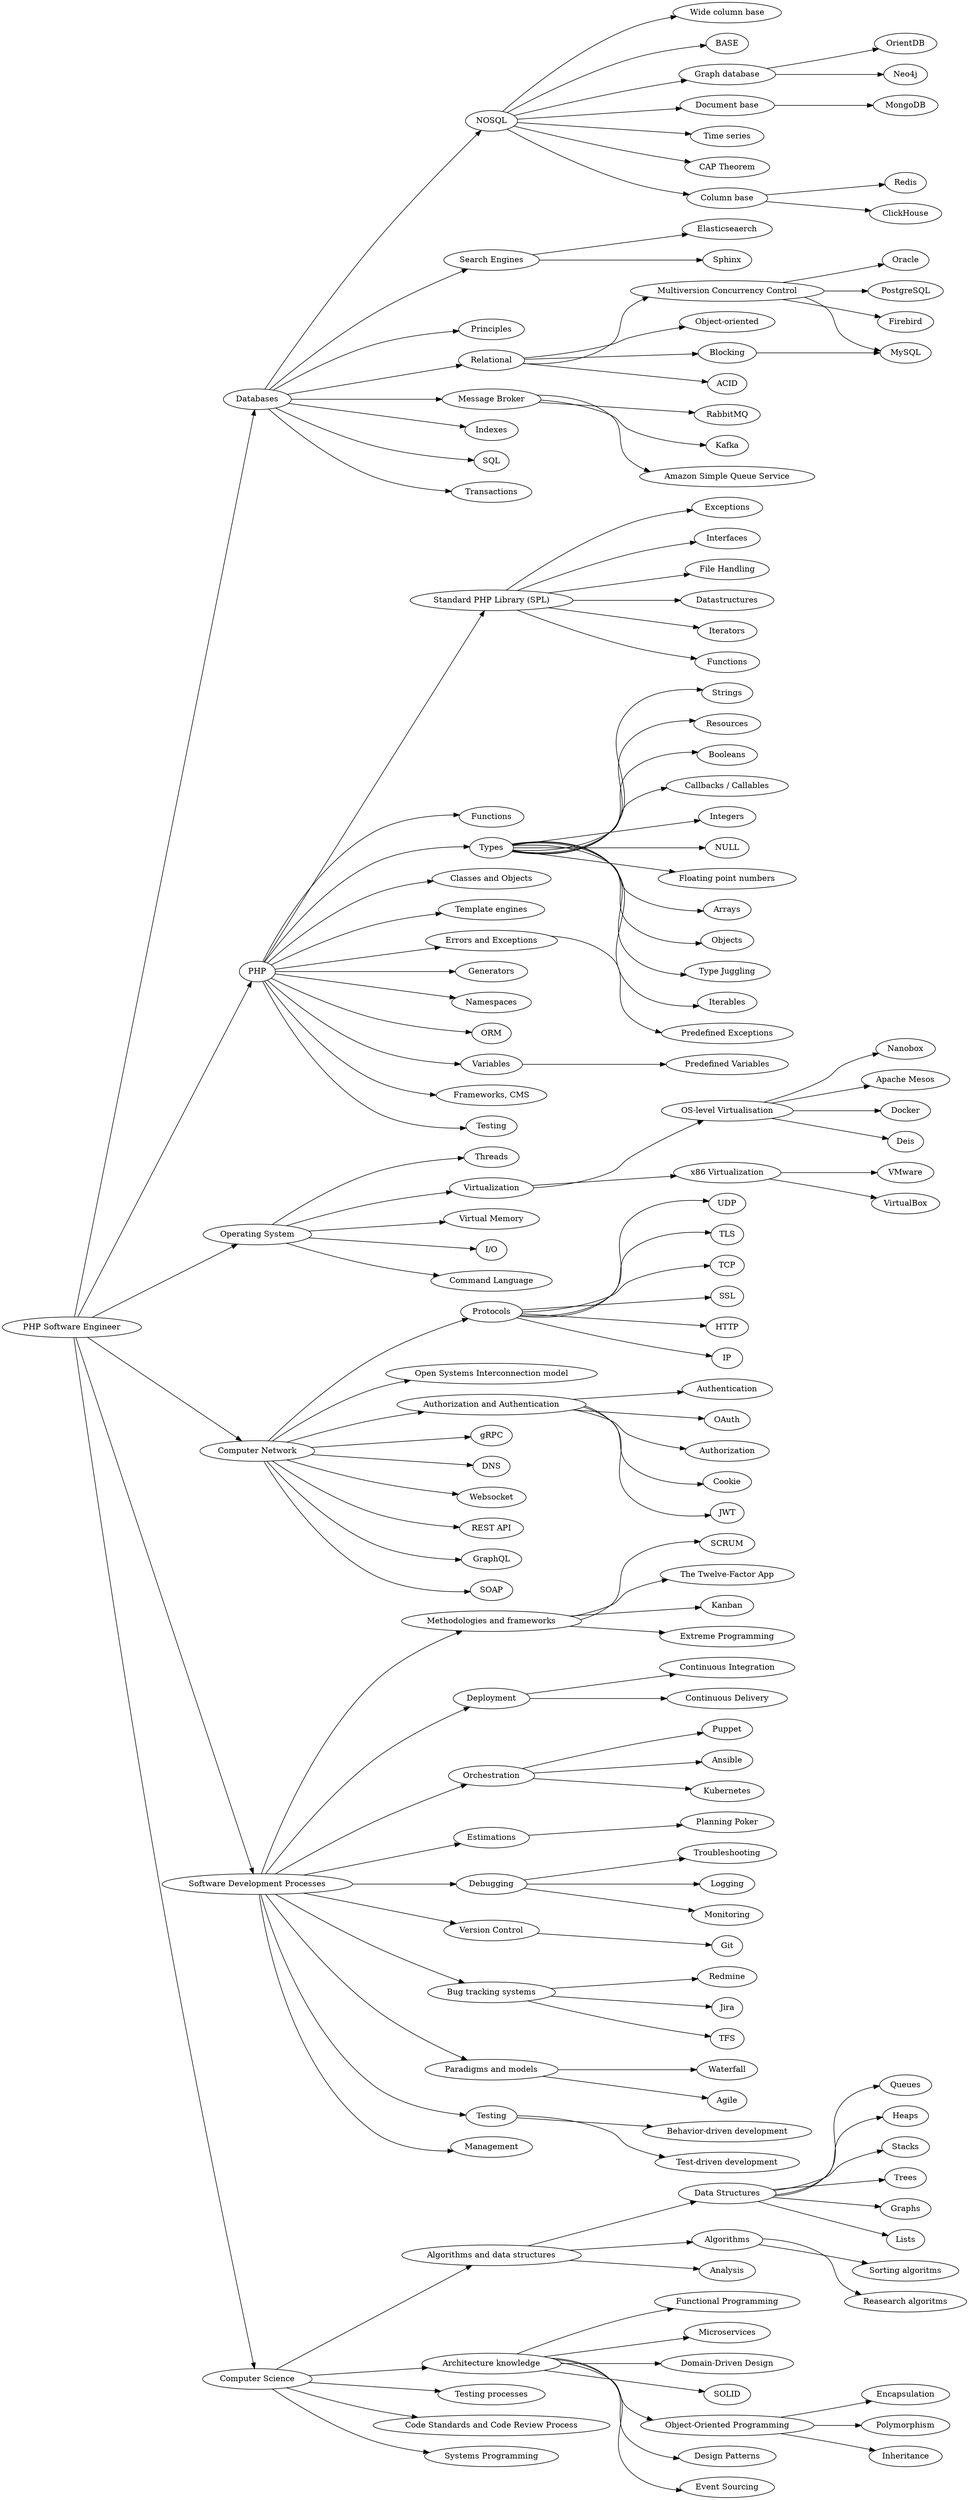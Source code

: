digraph roadmap {
	rankdir=LR;
	db_nosql->db_nosql_colwidebase;	
	db->db_search;	
	db->db_principles;	
	cs_algorithms_structures->cs_algorithms_structures_queues;	
	db_relational->db_relational_mvcc;	
	php_spl->php_spl_exceptions;	
	php->php_functions;	
	backend->os;	
	cs_algorithms_algorithms->cs_algorithms_structures_sorting;	
	php_types->php_strings;	
	net_protocols->net_protocols_udp;	
	db_nosql->db_nosql_base;	
	php->php_oop;	
	net->net_osi;	
	php->php_templates;	
	php->php_errors;	
	cs_algorithms->cs_algorithms_algorithms;	
	net_auth->net_auth_authentication;	
	os_virtualization_level->os_virtualization_level_nanobox;	
	cs_architecture->cs_architecture_func;	
	os->os_threads;	
	php_spl->php_spl_interfaces;	
	db_message_broker->db_message_broker_rabbit;	
	cs_architecture->cs_architecture_microservices;	
	dev->dev_methodologies;	
	cs_architecture->cs_architecture_ddd;	
	dev_deployment->dev_deployment_ci;	
	dev->dev_orchestration;	
	php_spl->php_spl_files;	
	cs_architecture->cs_architecture_solid;	
	dev->dev_estimation;	
	os_virtualization->os_virtualization_x86;	
	net->net_grpc;	
	dev_methodologies->dev_methodologies_scrum;	
	php_types->php_resources;	
	cs_algorithms_structures->cs_algorithms_structures_heaps;	
	db->db_nosql;	
	net->net_protocols;	
	db_relational_mvcc->db_relational_oracle;	
	os->os_virtual_memory;	
	php_types->php_booleans;	
	net->net_dns;	
	db_nosql_graph->db_nosql_orient;	
	os_virtualization_x86->os_virtualization_x86_vmware;	
	net_auth->net_auth_oauth;	
	dev_orchestration->dev_orchestration_puppet;	
	cs_architecture_oop->cs_architecture_oop_encapsulation;	
	backend->cs;	
	dev_debugging->dev_debugging_troubleshooting;	
	dev_version->dev_version_git;	
	db_search->db_search_elasticseaerch;	
	php_types->php_callbacks;	
	dev_trackers->dev_trackers_redmine;	
	cs_algorithms->cs_algorithms_analysis;	
	cs->testing;	
	cs->cs_architecture;	
	db_relational->db_relational_oo;	
	dev_debugging->dev_debugging_logging;	
	php->php_types;	
	dev_paradigms->management_paradigms_waterfall;	
	os_virtualization_x86->os_virtualization_x86_virtualbox;	
	db_relational_blocking->db_mysql;	
	php->php_spl;	
	dev_testing->dev_testing_bdd;	
	net_protocols->net_protocols_tls;	
	net_protocols->net_protocols_tcp;	
	dev->dev_deployment;	
	net_protocols->net_protocols_ssl;	
	dev->dev_debugging;	
	os_virtualization_level->os_virtualization_level_mesos;	
	php_types->php_integers;	
	db_nosql->db_nosql_doc;	
	dev->dev_paradigms;	
	db_search->db_search_sphinx;	
	php_spl->php_spl_datastructures;	
	db_nosql->db_nosql_time;	
	db_nosql->db_nosql_cap;	
	os_virtualization_level->os_virtualization_level_docker;	
	net_auth->net_auth_authorization;	
	php->php_generators;	
	net->net_websocket;	
	php_errors->php_errors_predefined;	
	php_types->php_null;	
	php_spl->php_spl_iterators;	
	cs_algorithms_structures->cs_algorithms_structures_stacks;	
	dev_trackers->dev_trackers_jira;	
	cs_architecture->cs_architecture_patterns;	
	dev->dev_version;	
	cs_architecture_oop->cs_architecture_oop_polymorphism;	
	os->os_io;	
	net_auth->net_auth_cookie;	
	dev_debugging->dev_debugging_monitoring;	
	net_protocols->net_protocols_http;	
	cs_algorithms_structures->cs_algorithms_structures_trees;	
	net->net_auth;	
	dev_orchestration->dev_orchestration_ansible;	
	dev->dev_testing;	
	php->php_namespaces;	
	dev_methodologies->dev_methodologies_12factors;	
	backend->php;	
	db_message_broker->db_message_broker_kafka;	
	db_nosql_colbase->db_nosql_redis;	
	php->php_orm;	
	php_types->php_floating;	
	db_relational_mvcc->db_mysql;	
	dev_methodologies->dev_methodologies_kanban;	
	dev->dev_management;	
	cs->code;	
	net_protocols->net_protocols_ip;	
	db_nosql->db_nosql_colbase;	
	dev_methodologies->dev_methodologies_xp;	
	db_nosql_graph->db_nosql_neo4j;	
	dev_paradigms->management_paradigms_agile;	
	db_relational->db_relational_blocking;	
	net_auth->net_auth_jwt;	
	dev_orchestration->dev_orchestration_k8s;	
	os_virtualization_level->os_virtualization_level_deis;	
	php_types->php_arrays;	
	dev_testing->dev_testing_tdd;	
	php_types->php_objects;	
	cs_algorithms_structures->cs_algorithms_structures_graphs;	
	dev_estimation->management_estimation_poker;	
	backend->dev;	
	db->db_indexes;	
	cs_algorithms_algorithms->cs_algorithms_structures_research;	
	dev_deployment->dev_deployment_cd;	
	dev->dev_trackers;	
	cs_algorithms->cs_algorithms_structures;	
	os->os_shell;	
	php->php_variables;	
	backend->db;	
	php_types->php_juggling;	
	db_relational_mvcc->db_relational_postgres;	
	net->net_restapi;	
	db->db_sql;	
	db->db_transactions;	
	os_virtualization->os_virtualization_level;	
	net->net_graphql;	
	php->php_frameworks;	
	cs->cs_algorithms;	
	php_types->php_iterables;	
	db->db_relational;	
	db_relational->db_relational_acid;	
	php_spl->php_spl_functions;	
	db_message_broker->db_message_broker_awssqs;	
	php_variables->php_variables_predefined;	
	cs->systems;	
	db_nosql_colbase->db_nosql_clickhouse;	
	backend->net;	
	cs_architecture->cs_architecture_event;	
	db_relational_mvcc->db_relational_firebird;	
	cs_algorithms_structures->cs_algorithms_structures_lists;	
	php->php_testing;	
	db_nosql->db_nosql_graph;	
	dev_trackers->dev_trackers_tfs;	
	db_nosql_doc->db_nosql_mongo;	
	os->os_virtualization;	
	net->net_soap;	
	db->db_message_broker;	
	cs_architecture_oop->cs_architecture_oop_inheritance;	
	cs_architecture->cs_architecture_oop;	
	os_virtualization_level_docker [ label="Docker" ];
	php_generators [ label="Generators" ];
	php_null [ label="NULL" ];
	db_principles [ label="Principles" ];
	php_spl_files [ label="File Handling" ];
	dev_debugging_logging [ label="Logging" ];
	net_protocols_udp [ label="UDP" ];
	php_functions [ label="Functions" ];
	net_graphql [ label="GraphQL" ];
	php_floating [ label="Floating point numbers" ];
	dev_testing_tdd [ label="Test-driven development" ];
	php_oop [ label="Classes and Objects" ];
	cs_architecture_solid [ label="SOLID" ];
	cs_algorithms_structures_graphs [ label="Graphs" ];
	db_message_broker_awssqs [ label="Amazon Simple Queue Service" ];
	php_integers [ label="Integers" ];
	dev_debugging_monitoring [ label="Monitoring" ];
	dev_methodologies [ label="Methodologies and frameworks" ];
	db_nosql_mongo [ label="MongoDB" ];
	db_mysql [ label="MySQL" ];
	net_dns [ label="DNS" ];
	php_strings [ label="Strings" ];
	php_objects [ label="Objects" ];
	os_virtualization_level_mesos [ label="Apache Mesos" ];
	db_nosql_clickhouse [ label="ClickHouse" ];
	net_protocols_tls [ label="TLS" ];
	dev_deployment_ci [ label="Continuous Integration" ];
	cs_architecture_oop [ label="Object-Oriented Programming" ];
	db_relational_blocking [ label="Blocking" ];
	os_virtualization_x86_virtualbox [ label="VirtualBox" ];
	php_variables_predefined [ label="Predefined Variables" ];
	dev_version [ label="Version Control" ];
	dev_orchestration_ansible [ label="Ansible" ];
	dev_estimation [ label="Estimations" ];
	management_paradigms_agile [ label="Agile" ];
	cs_algorithms_structures_stacks [ label="Stacks" ];
	cs_algorithms_structures [ label="Data Structures" ];
	dev_version_git [ label="Git" ];
	dev_orchestration [ label="Orchestration" ];
	dev_management [ label="Management" ];
	php_errors [ label="Errors and Exceptions" ];
	db_search_elasticseaerch [ label="Elasticseaerch" ];
	db_relational_firebird [ label="Firebird" ];
	dev_methodologies_12factors [ label="The Twelve-Factor App" ];
	dev_testing [ label="Testing" ];
	db_sql [ label="SQL" ];
	net_auth_cookie [ label="Cookie" ];
	backend [ label="PHP Software Engineer" ];
	php_iterables [ label="Iterables" ];
	db_nosql_colwidebase [ label="Wide column base" ];
	db_relational_postgres [ label="PostgreSQL" ];
	dev_testing_bdd [ label="Behavior-driven development" ];
	php_booleans [ label="Booleans" ];
	os_virtual_memory [ label="Virtual Memory" ];
	php_spl_iterators [ label="Iterators" ];
	net_websocket [ label="Websocket" ];
	db_relational_acid [ label="ACID" ];
	php_namespaces [ label="Namespaces" ];
	db_message_broker_kafka [ label="Kafka" ];
	systems [ label="Systems Programming" ];
	cs_algorithms_algorithms [ label="Algorithms" ];
	cs_architecture_func [ label="Functional Programming" ];
	cs_algorithms_structures_sorting [ label="Sorting algoritms" ];
	net_protocols_http [ label="HTTP" ];
	net_soap [ label="SOAP" ];
	php_orm [ label="ORM" ];
	db_message_broker_rabbit [ label="RabbitMQ" ];
	cs_architecture [ label="Architecture knowledge" ];
	db_nosql_neo4j [ label="Neo4j" ];
	management_paradigms_waterfall [ label="Waterfall" ];
	db_indexes [ label="Indexes" ];
	net_auth_authentication [ label="Authentication" ];
	dev_orchestration_puppet [ label="Puppet" ];
	dev_methodologies_xp [ label="Extreme Programming" ];
	db_nosql_graph [ label="Graph database" ];
	os_threads [ label="Threads" ];
	cs_architecture_oop_inheritance [ label="Inheritance" ];
	dev_deployment [ label="Deployment" ];
	php_templates [ label="Template engines" ];
	db_nosql_orient [ label="OrientDB" ];
	net_auth [ label="Authorization and Authentication" ];
	dev [ label="Software Development Processes" ];
	db_nosql_time [ label="Time series" ];
	php [ label="PHP" ];
	php_arrays [ label="Arrays" ];
	cs_algorithms_structures_lists [ label="Lists" ];
	os_virtualization_x86 [ label="x86 Virtualization" ];
	os_virtualization_level_nanobox [ label="Nanobox" ];
	cs_architecture_microservices [ label="Microservices" ];
	code [ label="Code Standards and Code Review Process" ];
	dev_orchestration_k8s [ label="Kubernetes" ];
	cs_architecture_ddd [ label="Domain-Driven Design" ];
	cs [ label="Computer Science" ];
	php_frameworks [ label="Frameworks, CMS" ];
	db_relational_mvcc [ label="Multiversion Concurrency Control" ];
	cs_algorithms_analysis [ label="Analysis" ];
	net_auth_jwt [ label="JWT" ];
	db_nosql_base [ label="BASE" ];
	php_errors_predefined [ label="Predefined Exceptions" ];
	php_spl_functions [ label="Functions" ];
	db_nosql_redis [ label="Redis" ];
	os_io [ label="I/O" ];
	db_relational [ label="Relational" ];
	php_variables [ label="Variables" ];
	dev_paradigms [ label="Paradigms and models" ];
	php_spl [ label="Standard PHP Library (SPL)" ];
	net_protocols [ label="Protocols" ];
	os_virtualization [ label="Virtualization" ];
	management_estimation_poker [ label="Planning Poker" ];
	net_auth_oauth [ label="OAuth" ];
	dev_deployment_cd [ label="Continuous Delivery" ];
	db_relational_oo [ label="Object-oriented" ];
	dev_debugging [ label="Debugging" ];
	db_search_sphinx [ label="Sphinx" ];
	os_virtualization_x86_vmware [ label="VMware" ];
	php_resources [ label="Resources" ];
	php_types [ label="Types" ];
	net [ label="Computer Network" ];
	cs_architecture_patterns [ label="Design Patterns" ];
	db_transactions [ label="Transactions" ];
	php_callbacks [ label="Callbacks / Callables" ];
	os_virtualization_level [ label="OS-level Virtualisation" ];
	cs_architecture_oop_polymorphism [ label="Polymorphism" ];
	os_shell [ label="Command Language" ];
	cs_algorithms_structures_queues [ label="Queues" ];
	db_message_broker [ label="Message Broker" ];
	db [ label="Databases" ];
	cs_algorithms [ label="Algorithms and data structures" ];
	net_protocols_tcp [ label="TCP" ];
	dev_trackers [ label="Bug tracking systems" ];
	php_juggling [ label="Type Juggling" ];
	php_spl_exceptions [ label="Exceptions" ];
	dev_methodologies_kanban [ label="Kanban" ];
	dev_trackers_tfs [ label="TFS" ];
	testing [ label="Testing processes" ];
	cs_architecture_oop_encapsulation [ label="Encapsulation" ];
	db_nosql [ label="NOSQL" ];
	php_spl_interfaces [ label="Interfaces" ];
	dev_trackers_redmine [ label="Redmine" ];
	db_search [ label="Search Engines" ];
	cs_algorithms_structures_research [ label="Reasearch algoritms" ];
	net_grpc [ label="gRPC" ];
	php_spl_datastructures [ label="Datastructures" ];
	dev_trackers_jira [ label="Jira" ];
	cs_architecture_event [ label="Event Sourcing" ];
	db_nosql_cap [ label="CAP Theorem" ];
	net_protocols_ssl [ label="SSL" ];
	dev_methodologies_scrum [ label="SCRUM" ];
	php_testing [ label="Testing" ];
	cs_algorithms_structures_trees [ label="Trees" ];
	db_nosql_colbase [ label="Column base" ];
	db_nosql_doc [ label="Document base" ];
	net_osi [ label="Open Systems Interconnection model" ];
	db_relational_oracle [ label="Oracle" ];
	net_restapi [ label="REST API" ];
	net_protocols_ip [ label="IP" ];
	os [ label="Operating System" ];
	net_auth_authorization [ label="Authorization" ];
	os_virtualization_level_deis [ label="Deis" ];
	cs_algorithms_structures_heaps [ label="Heaps" ];
	dev_debugging_troubleshooting [ label="Troubleshooting" ];
}
